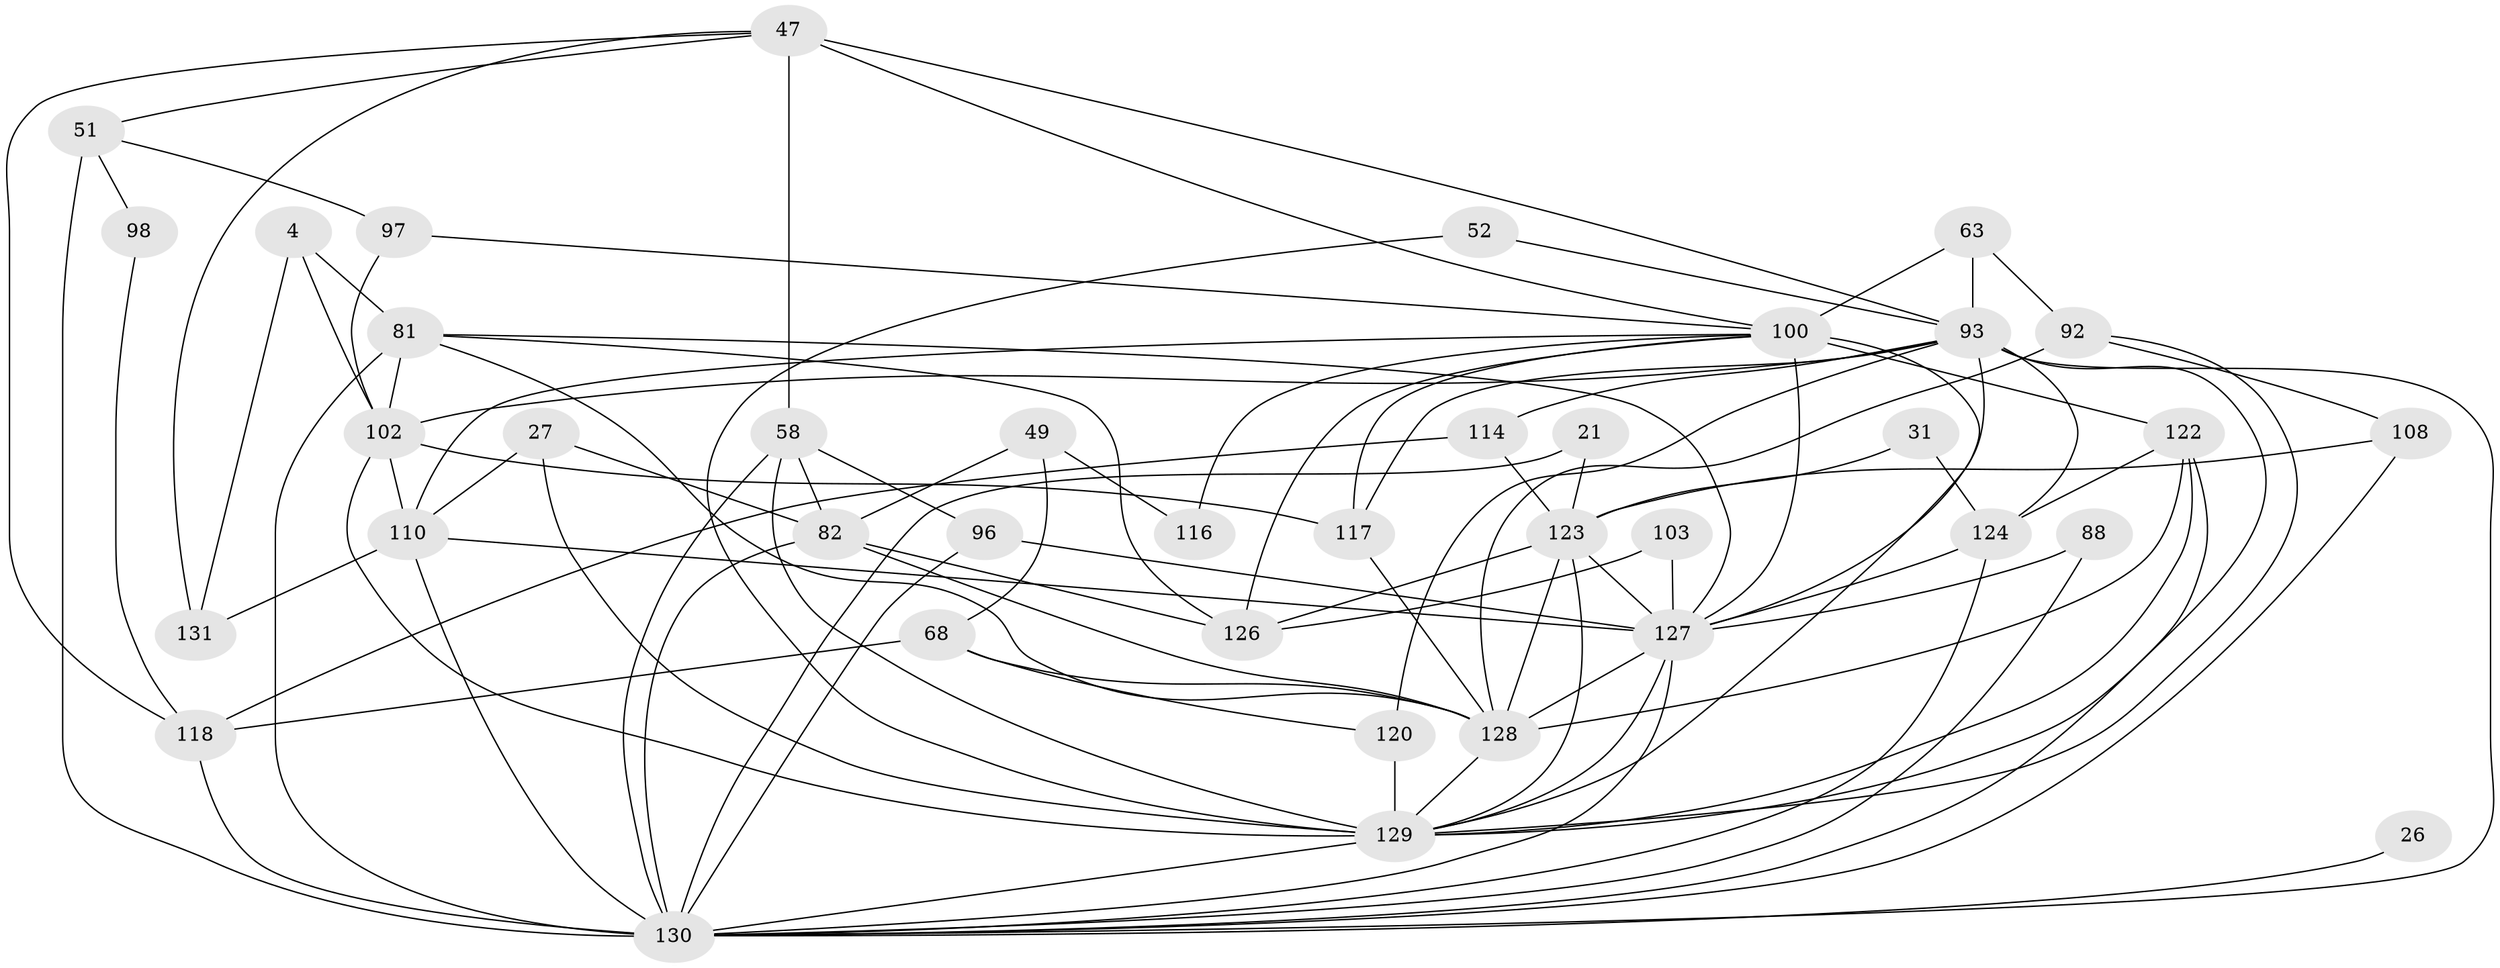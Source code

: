 // original degree distribution, {4: 0.21374045801526717, 5: 0.19083969465648856, 3: 0.35877862595419846, 2: 0.09923664122137404, 8: 0.022900763358778626, 7: 0.04580152671755725, 6: 0.06870229007633588}
// Generated by graph-tools (version 1.1) at 2025/52/03/04/25 21:52:10]
// undirected, 39 vertices, 98 edges
graph export_dot {
graph [start="1"]
  node [color=gray90,style=filled];
  4;
  21;
  26;
  27;
  31;
  47 [super="+40"];
  49;
  51 [super="+42"];
  52;
  58;
  63;
  68 [super="+65"];
  81 [super="+72+48+69"];
  82 [super="+22+74"];
  88;
  92 [super="+46"];
  93 [super="+55+16+79+90+80"];
  96 [super="+8"];
  97;
  98;
  100 [super="+54+34+77"];
  102 [super="+18+101"];
  103;
  108;
  110 [super="+13+19+38+105+61"];
  114 [super="+78"];
  116;
  117 [super="+89"];
  118 [super="+20"];
  120;
  122 [super="+36+104+115"];
  123 [super="+121+70"];
  124 [super="+17+23"];
  126 [super="+109"];
  127 [super="+84+64+87+111"];
  128 [super="+35+56+44+62+85"];
  129 [super="+3+125+67+119"];
  130 [super="+83+95+29+106+112+94"];
  131 [super="+113"];
  4 -- 131 [weight=2];
  4 -- 102;
  4 -- 81 [weight=2];
  21 -- 123 [weight=2];
  21 -- 130;
  26 -- 130 [weight=2];
  27 -- 129 [weight=2];
  27 -- 82;
  27 -- 110;
  31 -- 123 [weight=2];
  31 -- 124;
  47 -- 58 [weight=2];
  47 -- 118;
  47 -- 51;
  47 -- 131;
  47 -- 100;
  47 -- 93;
  49 -- 116;
  49 -- 68;
  49 -- 82;
  51 -- 97;
  51 -- 98;
  51 -- 130 [weight=4];
  52 -- 129;
  52 -- 93;
  58 -- 96;
  58 -- 82;
  58 -- 130 [weight=2];
  58 -- 129 [weight=2];
  63 -- 100 [weight=2];
  63 -- 92 [weight=2];
  63 -- 93 [weight=2];
  68 -- 120;
  68 -- 118 [weight=2];
  68 -- 128 [weight=2];
  81 -- 102 [weight=2];
  81 -- 130 [weight=5];
  81 -- 128;
  81 -- 126;
  81 -- 127 [weight=2];
  82 -- 126 [weight=2];
  82 -- 128;
  82 -- 130;
  88 -- 130;
  88 -- 127;
  92 -- 108;
  92 -- 128;
  92 -- 129;
  93 -- 124 [weight=3];
  93 -- 117;
  93 -- 120 [weight=2];
  93 -- 130 [weight=3];
  93 -- 129;
  93 -- 114;
  93 -- 102;
  93 -- 127;
  96 -- 130;
  96 -- 127 [weight=3];
  97 -- 100;
  97 -- 102;
  98 -- 118;
  100 -- 116 [weight=2];
  100 -- 126;
  100 -- 117 [weight=2];
  100 -- 122 [weight=2];
  100 -- 127 [weight=7];
  100 -- 110 [weight=3];
  100 -- 129;
  102 -- 117;
  102 -- 110;
  102 -- 129;
  103 -- 126;
  103 -- 127 [weight=2];
  108 -- 123;
  108 -- 130;
  110 -- 131;
  110 -- 130 [weight=5];
  110 -- 127;
  114 -- 123;
  114 -- 118;
  117 -- 128;
  118 -- 130 [weight=3];
  120 -- 129 [weight=2];
  122 -- 124 [weight=2];
  122 -- 130;
  122 -- 128 [weight=2];
  122 -- 129 [weight=2];
  123 -- 129;
  123 -- 126;
  123 -- 127;
  123 -- 128;
  124 -- 130;
  124 -- 127 [weight=3];
  127 -- 128 [weight=4];
  127 -- 129 [weight=6];
  127 -- 130 [weight=2];
  128 -- 129;
  129 -- 130 [weight=7];
}
